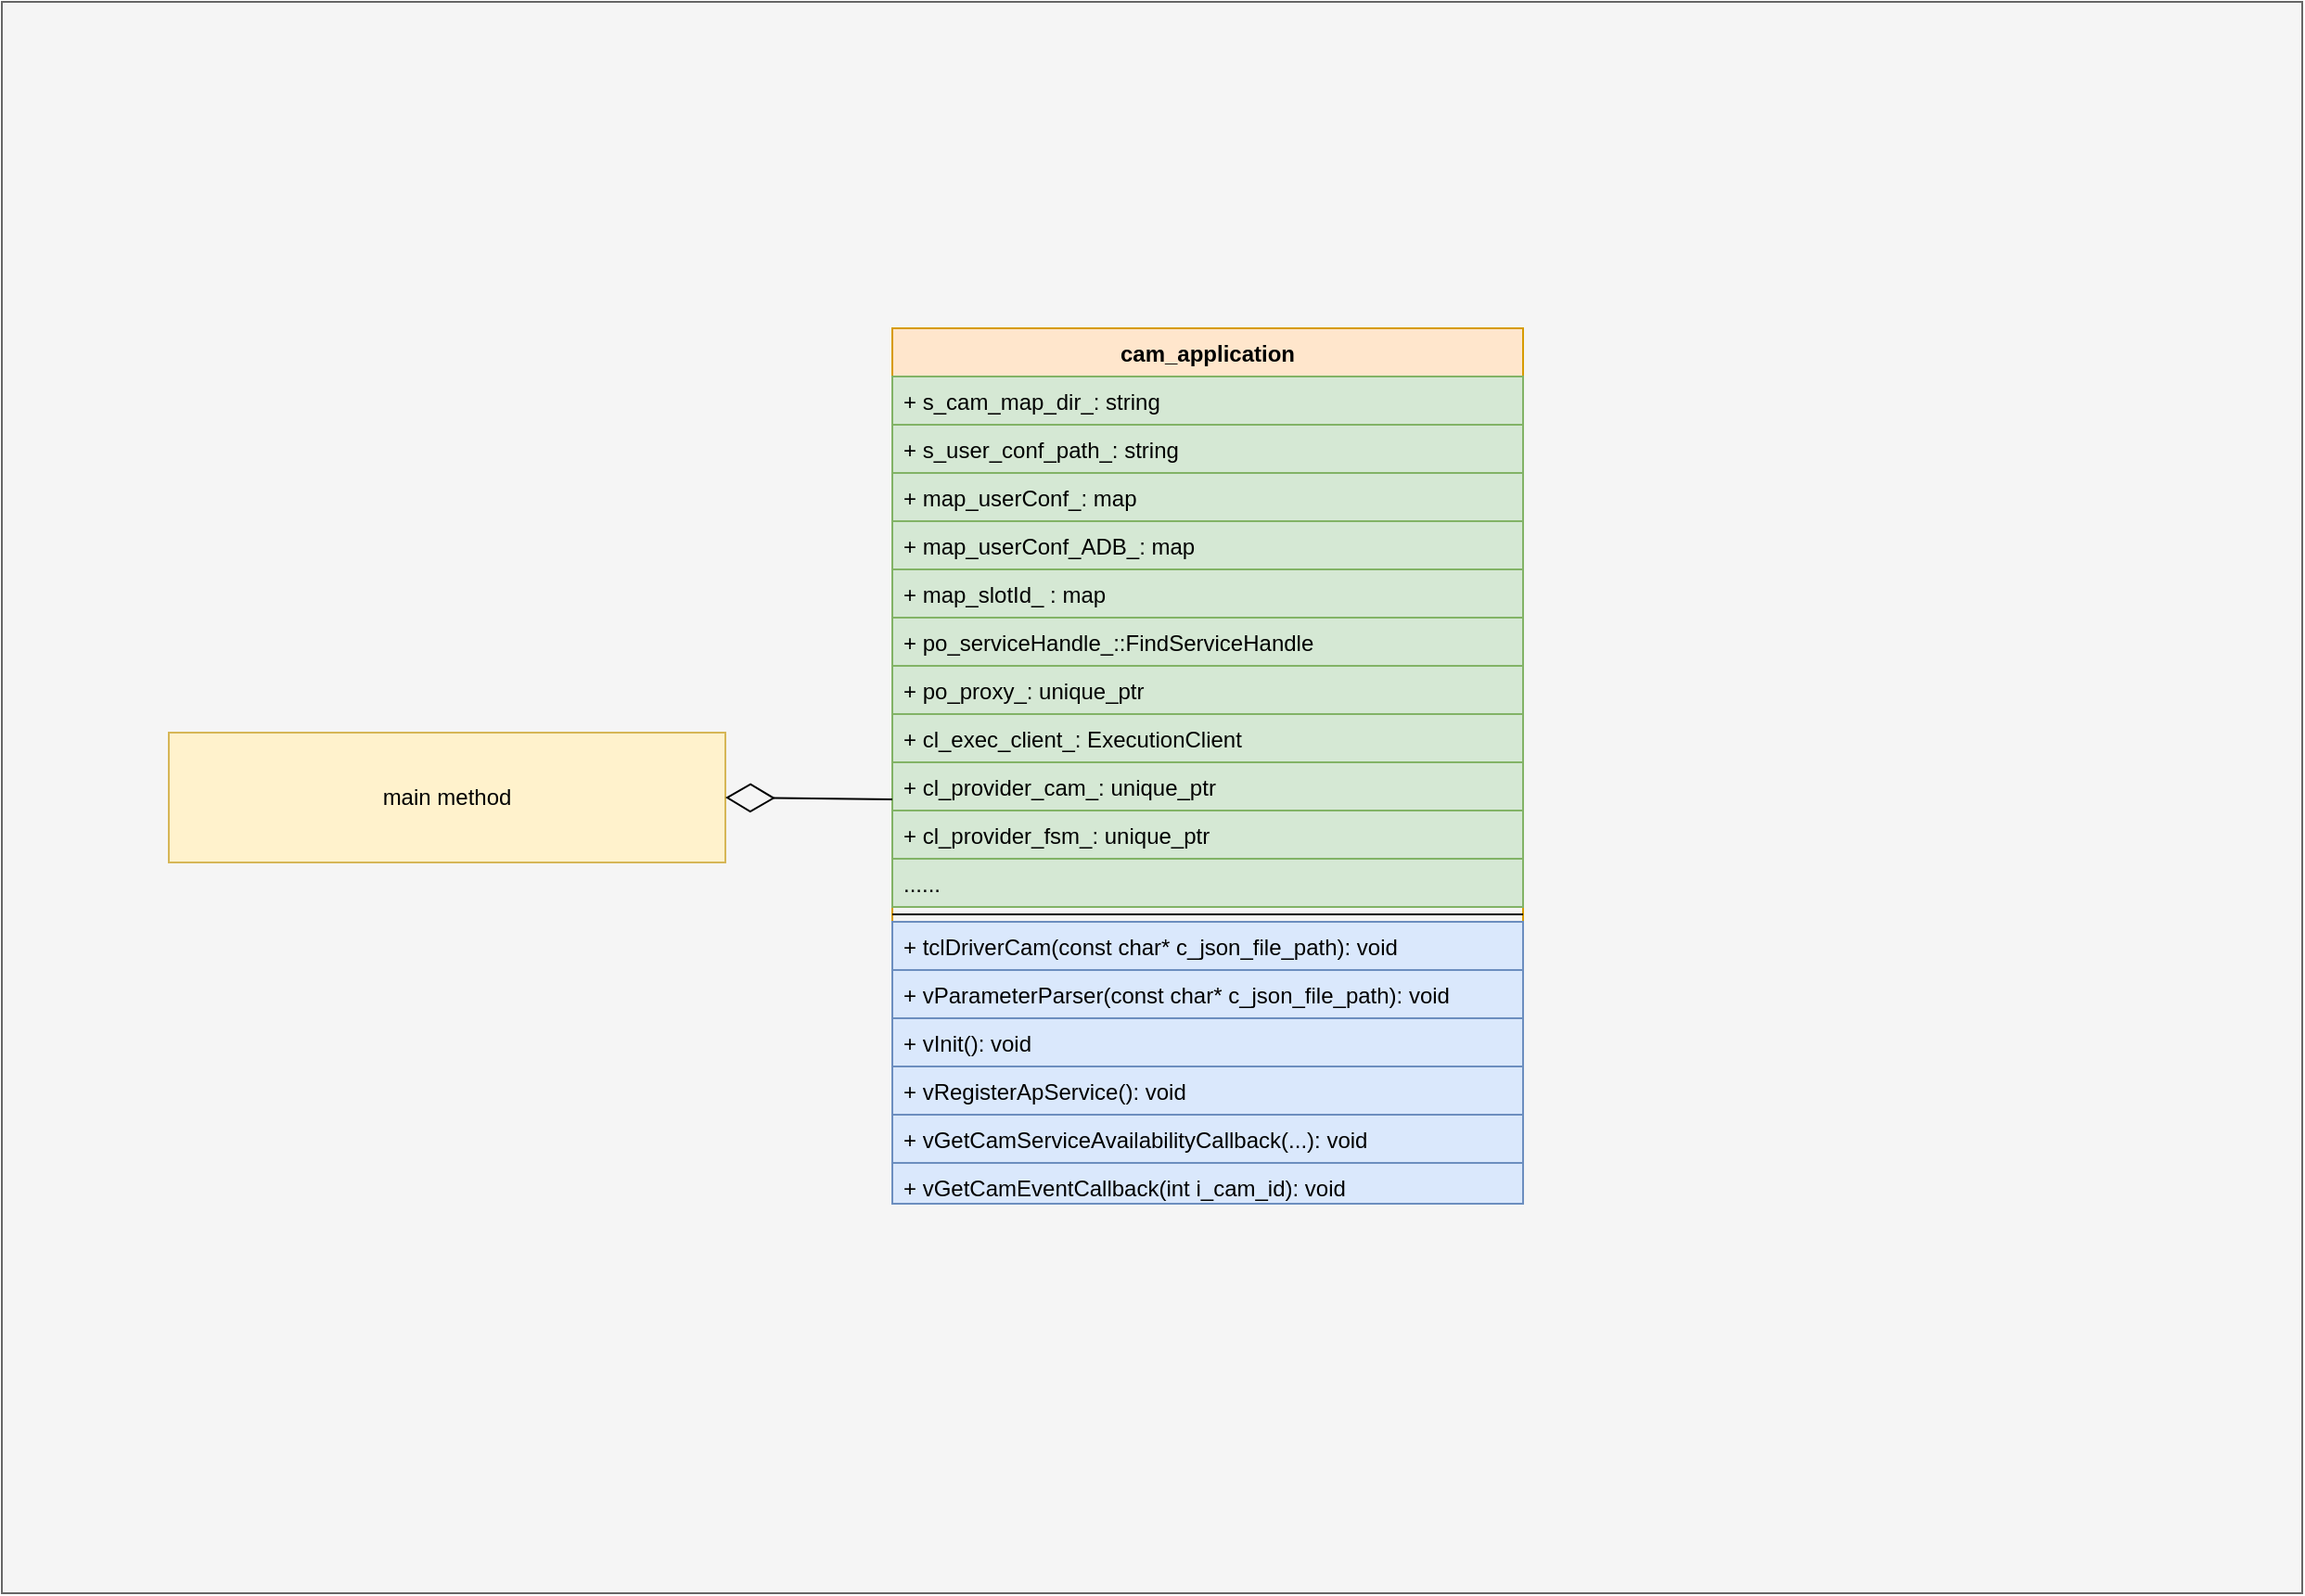 <mxfile version="24.7.12">
  <diagram name="第 1 页" id="W9WyaWWv5T4NZFXBsFZA">
    <mxGraphModel dx="1050" dy="-604" grid="1" gridSize="10" guides="1" tooltips="1" connect="1" arrows="1" fold="1" page="1" pageScale="1" pageWidth="827" pageHeight="1169" math="0" shadow="0">
      <root>
        <mxCell id="0" />
        <mxCell id="1" parent="0" />
        <mxCell id="JcRhRHuoqdLiUcfikm3I-195" value="" style="html=1;fillColor=#f5f5f5;fontColor=#333333;strokeColor=#666666;" vertex="1" parent="1">
          <mxGeometry x="70" y="1430" width="1240" height="858" as="geometry" />
        </mxCell>
        <mxCell id="JcRhRHuoqdLiUcfikm3I-196" value="cam_application" style="swimlane;fontStyle=1;align=center;verticalAlign=top;childLayout=stackLayout;horizontal=1;startSize=26;horizontalStack=0;resizeParent=1;resizeParentMax=0;resizeLast=0;collapsible=1;marginBottom=0;fillColor=#ffe6cc;strokeColor=#d79b00;" vertex="1" parent="1">
          <mxGeometry x="550" y="1606" width="340" height="372" as="geometry">
            <mxRectangle x="550" y="1606" width="130" height="30" as="alternateBounds" />
          </mxGeometry>
        </mxCell>
        <mxCell id="JcRhRHuoqdLiUcfikm3I-197" value="+ s_cam_map_dir_: string" style="text;strokeColor=#82b366;fillColor=#d5e8d4;align=left;verticalAlign=top;spacingLeft=4;spacingRight=4;overflow=hidden;rotatable=0;points=[[0,0.5],[1,0.5]];portConstraint=eastwest;" vertex="1" parent="JcRhRHuoqdLiUcfikm3I-196">
          <mxGeometry y="26" width="340" height="26" as="geometry" />
        </mxCell>
        <mxCell id="JcRhRHuoqdLiUcfikm3I-198" value="+ s_user_conf_path_: string" style="text;strokeColor=#82b366;fillColor=#d5e8d4;align=left;verticalAlign=top;spacingLeft=4;spacingRight=4;overflow=hidden;rotatable=0;points=[[0,0.5],[1,0.5]];portConstraint=eastwest;" vertex="1" parent="JcRhRHuoqdLiUcfikm3I-196">
          <mxGeometry y="52" width="340" height="26" as="geometry" />
        </mxCell>
        <mxCell id="JcRhRHuoqdLiUcfikm3I-199" value="+ map_userConf_: map" style="text;strokeColor=#82b366;fillColor=#d5e8d4;align=left;verticalAlign=top;spacingLeft=4;spacingRight=4;overflow=hidden;rotatable=0;points=[[0,0.5],[1,0.5]];portConstraint=eastwest;" vertex="1" parent="JcRhRHuoqdLiUcfikm3I-196">
          <mxGeometry y="78" width="340" height="26" as="geometry" />
        </mxCell>
        <mxCell id="JcRhRHuoqdLiUcfikm3I-200" value="+ map_userConf_ADB_: map" style="text;strokeColor=#82b366;fillColor=#d5e8d4;align=left;verticalAlign=top;spacingLeft=4;spacingRight=4;overflow=hidden;rotatable=0;points=[[0,0.5],[1,0.5]];portConstraint=eastwest;" vertex="1" parent="JcRhRHuoqdLiUcfikm3I-196">
          <mxGeometry y="104" width="340" height="26" as="geometry" />
        </mxCell>
        <mxCell id="JcRhRHuoqdLiUcfikm3I-201" value="+ map_slotId_ : map" style="text;strokeColor=#82b366;fillColor=#d5e8d4;align=left;verticalAlign=top;spacingLeft=4;spacingRight=4;overflow=hidden;rotatable=0;points=[[0,0.5],[1,0.5]];portConstraint=eastwest;" vertex="1" parent="JcRhRHuoqdLiUcfikm3I-196">
          <mxGeometry y="130" width="340" height="26" as="geometry" />
        </mxCell>
        <mxCell id="JcRhRHuoqdLiUcfikm3I-202" value="+ po_serviceHandle_::FindServiceHandle" style="text;strokeColor=#82b366;fillColor=#d5e8d4;align=left;verticalAlign=top;spacingLeft=4;spacingRight=4;overflow=hidden;rotatable=0;points=[[0,0.5],[1,0.5]];portConstraint=eastwest;" vertex="1" parent="JcRhRHuoqdLiUcfikm3I-196">
          <mxGeometry y="156" width="340" height="26" as="geometry" />
        </mxCell>
        <mxCell id="JcRhRHuoqdLiUcfikm3I-203" value="+ po_proxy_: unique_ptr" style="text;strokeColor=#82b366;fillColor=#d5e8d4;align=left;verticalAlign=top;spacingLeft=4;spacingRight=4;overflow=hidden;rotatable=0;points=[[0,0.5],[1,0.5]];portConstraint=eastwest;" vertex="1" parent="JcRhRHuoqdLiUcfikm3I-196">
          <mxGeometry y="182" width="340" height="26" as="geometry" />
        </mxCell>
        <mxCell id="JcRhRHuoqdLiUcfikm3I-204" value="+ cl_exec_client_: ExecutionClient " style="text;strokeColor=#82b366;fillColor=#d5e8d4;align=left;verticalAlign=top;spacingLeft=4;spacingRight=4;overflow=hidden;rotatable=0;points=[[0,0.5],[1,0.5]];portConstraint=eastwest;" vertex="1" parent="JcRhRHuoqdLiUcfikm3I-196">
          <mxGeometry y="208" width="340" height="26" as="geometry" />
        </mxCell>
        <mxCell id="JcRhRHuoqdLiUcfikm3I-205" value="+ cl_provider_cam_: unique_ptr" style="text;strokeColor=#82b366;fillColor=#d5e8d4;align=left;verticalAlign=top;spacingLeft=4;spacingRight=4;overflow=hidden;rotatable=0;points=[[0,0.5],[1,0.5]];portConstraint=eastwest;" vertex="1" parent="JcRhRHuoqdLiUcfikm3I-196">
          <mxGeometry y="234" width="340" height="26" as="geometry" />
        </mxCell>
        <mxCell id="JcRhRHuoqdLiUcfikm3I-206" value="+ cl_provider_fsm_: unique_ptr" style="text;strokeColor=#82b366;fillColor=#d5e8d4;align=left;verticalAlign=top;spacingLeft=4;spacingRight=4;overflow=hidden;rotatable=0;points=[[0,0.5],[1,0.5]];portConstraint=eastwest;" vertex="1" parent="JcRhRHuoqdLiUcfikm3I-196">
          <mxGeometry y="260" width="340" height="26" as="geometry" />
        </mxCell>
        <mxCell id="JcRhRHuoqdLiUcfikm3I-207" value="......" style="text;strokeColor=#82b366;fillColor=#d5e8d4;align=left;verticalAlign=top;spacingLeft=4;spacingRight=4;overflow=hidden;rotatable=0;points=[[0,0.5],[1,0.5]];portConstraint=eastwest;" vertex="1" parent="JcRhRHuoqdLiUcfikm3I-196">
          <mxGeometry y="286" width="340" height="26" as="geometry" />
        </mxCell>
        <mxCell id="JcRhRHuoqdLiUcfikm3I-208" value="" style="line;strokeWidth=1;fillColor=none;align=left;verticalAlign=middle;spacingTop=-1;spacingLeft=3;spacingRight=3;rotatable=0;labelPosition=right;points=[];portConstraint=eastwest;" vertex="1" parent="JcRhRHuoqdLiUcfikm3I-196">
          <mxGeometry y="312" width="340" height="8" as="geometry" />
        </mxCell>
        <mxCell id="JcRhRHuoqdLiUcfikm3I-209" value="+ tclDriverCam(const char* c_json_file_path): void" style="text;strokeColor=#6c8ebf;fillColor=#dae8fc;align=left;verticalAlign=top;spacingLeft=4;spacingRight=4;overflow=hidden;rotatable=0;points=[[0,0.5],[1,0.5]];portConstraint=eastwest;" vertex="1" parent="JcRhRHuoqdLiUcfikm3I-196">
          <mxGeometry y="320" width="340" height="26" as="geometry" />
        </mxCell>
        <mxCell id="JcRhRHuoqdLiUcfikm3I-210" value="+ vParameterParser(const char* c_json_file_path): void" style="text;strokeColor=#6c8ebf;fillColor=#dae8fc;align=left;verticalAlign=top;spacingLeft=4;spacingRight=4;overflow=hidden;rotatable=0;points=[[0,0.5],[1,0.5]];portConstraint=eastwest;" vertex="1" parent="JcRhRHuoqdLiUcfikm3I-196">
          <mxGeometry y="346" width="340" height="26" as="geometry" />
        </mxCell>
        <mxCell id="JcRhRHuoqdLiUcfikm3I-211" value="main method" style="rounded=0;whiteSpace=wrap;html=1;fillColor=#fff2cc;strokeColor=#d6b656;" vertex="1" parent="1">
          <mxGeometry x="160" y="1824" width="300" height="70" as="geometry" />
        </mxCell>
        <mxCell id="JcRhRHuoqdLiUcfikm3I-212" value="" style="endArrow=diamondThin;endFill=0;endSize=24;html=1;rounded=0;entryX=1;entryY=0.5;entryDx=0;entryDy=0;" edge="1" parent="1" target="JcRhRHuoqdLiUcfikm3I-211">
          <mxGeometry width="160" relative="1" as="geometry">
            <mxPoint x="550" y="1860" as="sourcePoint" />
            <mxPoint x="670" y="1581" as="targetPoint" />
          </mxGeometry>
        </mxCell>
        <mxCell id="JcRhRHuoqdLiUcfikm3I-213" value="+ vInit(): void" style="text;strokeColor=#6c8ebf;fillColor=#dae8fc;align=left;verticalAlign=top;spacingLeft=4;spacingRight=4;overflow=hidden;rotatable=0;points=[[0,0.5],[1,0.5]];portConstraint=eastwest;" vertex="1" parent="1">
          <mxGeometry x="550" y="1978" width="340" height="26" as="geometry" />
        </mxCell>
        <mxCell id="JcRhRHuoqdLiUcfikm3I-214" value="+ vRegisterApService(): void" style="text;strokeColor=#6c8ebf;fillColor=#dae8fc;align=left;verticalAlign=top;spacingLeft=4;spacingRight=4;overflow=hidden;rotatable=0;points=[[0,0.5],[1,0.5]];portConstraint=eastwest;" vertex="1" parent="1">
          <mxGeometry x="550" y="2004" width="340" height="26" as="geometry" />
        </mxCell>
        <mxCell id="JcRhRHuoqdLiUcfikm3I-215" value="+ vGetCamServiceAvailabilityCallback(...): void" style="text;strokeColor=#6c8ebf;fillColor=#dae8fc;align=left;verticalAlign=top;spacingLeft=4;spacingRight=4;overflow=hidden;rotatable=0;points=[[0,0.5],[1,0.5]];portConstraint=eastwest;" vertex="1" parent="1">
          <mxGeometry x="550" y="2030" width="340" height="26" as="geometry" />
        </mxCell>
        <mxCell id="JcRhRHuoqdLiUcfikm3I-216" value="+ vGetCamEventCallback(int i_cam_id): void" style="text;strokeColor=#6c8ebf;fillColor=#dae8fc;align=left;verticalAlign=top;spacingLeft=4;spacingRight=4;overflow=hidden;rotatable=0;points=[[0,0.5],[1,0.5]];portConstraint=eastwest;" vertex="1" parent="1">
          <mxGeometry x="550" y="2056" width="340" height="22" as="geometry" />
        </mxCell>
      </root>
    </mxGraphModel>
  </diagram>
</mxfile>
